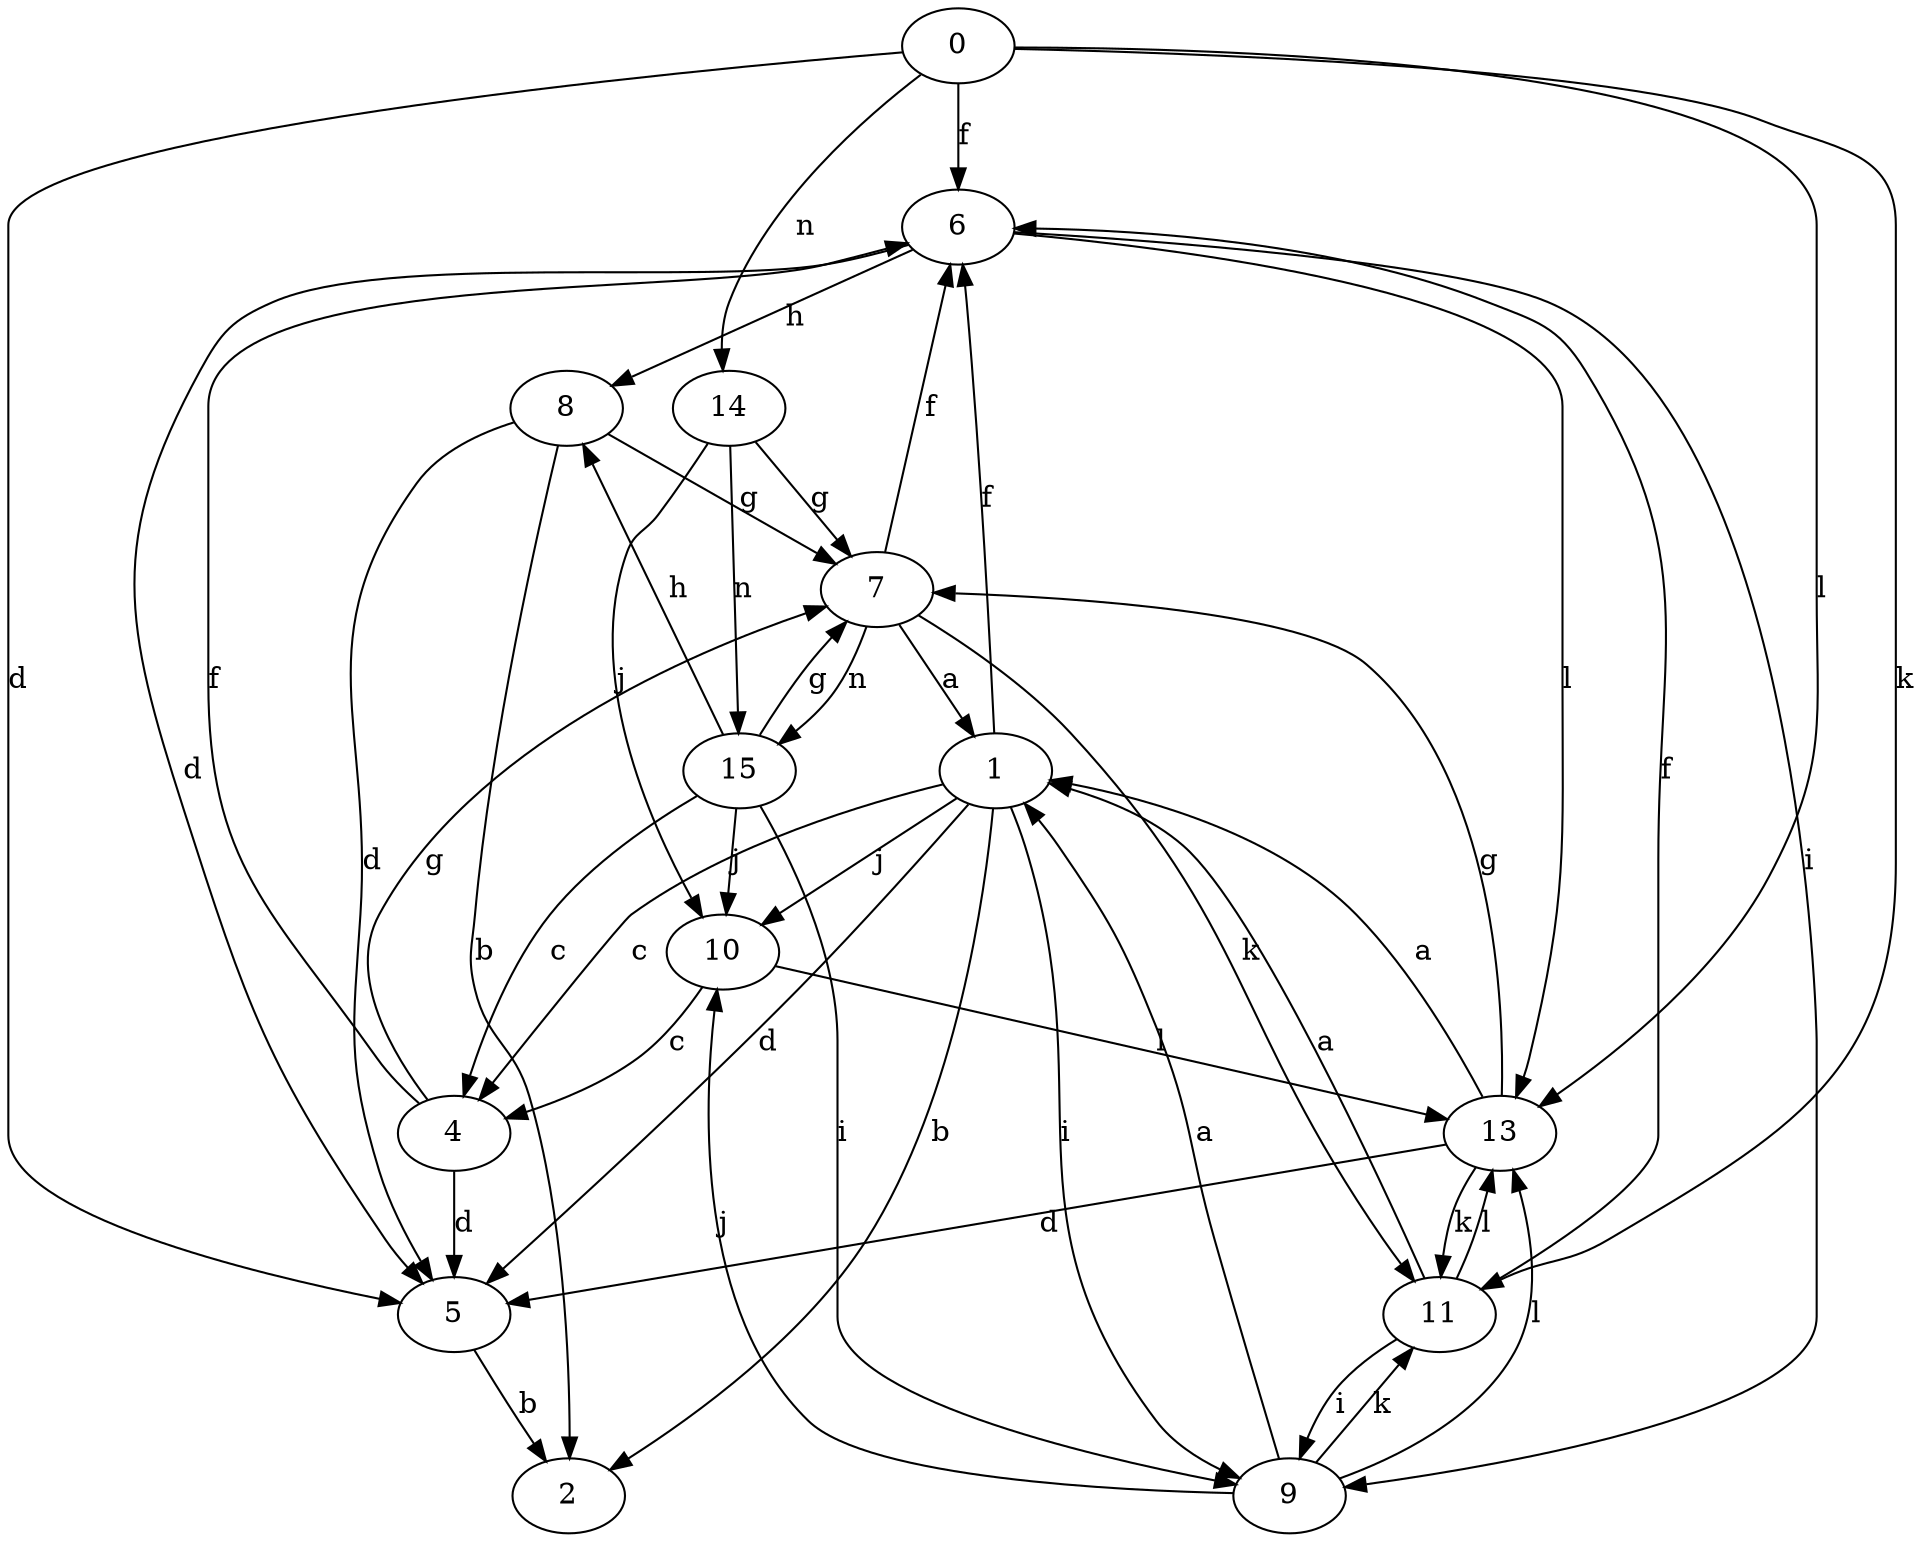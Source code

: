 strict digraph  {
0;
1;
2;
4;
5;
6;
7;
8;
9;
10;
11;
13;
14;
15;
0 -> 5  [label=d];
0 -> 6  [label=f];
0 -> 11  [label=k];
0 -> 13  [label=l];
0 -> 14  [label=n];
1 -> 2  [label=b];
1 -> 4  [label=c];
1 -> 5  [label=d];
1 -> 6  [label=f];
1 -> 9  [label=i];
1 -> 10  [label=j];
4 -> 5  [label=d];
4 -> 6  [label=f];
4 -> 7  [label=g];
5 -> 2  [label=b];
6 -> 5  [label=d];
6 -> 8  [label=h];
6 -> 9  [label=i];
6 -> 13  [label=l];
7 -> 1  [label=a];
7 -> 6  [label=f];
7 -> 11  [label=k];
7 -> 15  [label=n];
8 -> 2  [label=b];
8 -> 5  [label=d];
8 -> 7  [label=g];
9 -> 1  [label=a];
9 -> 10  [label=j];
9 -> 11  [label=k];
9 -> 13  [label=l];
10 -> 4  [label=c];
10 -> 13  [label=l];
11 -> 1  [label=a];
11 -> 6  [label=f];
11 -> 9  [label=i];
11 -> 13  [label=l];
13 -> 1  [label=a];
13 -> 5  [label=d];
13 -> 7  [label=g];
13 -> 11  [label=k];
14 -> 7  [label=g];
14 -> 10  [label=j];
14 -> 15  [label=n];
15 -> 4  [label=c];
15 -> 7  [label=g];
15 -> 8  [label=h];
15 -> 9  [label=i];
15 -> 10  [label=j];
}
